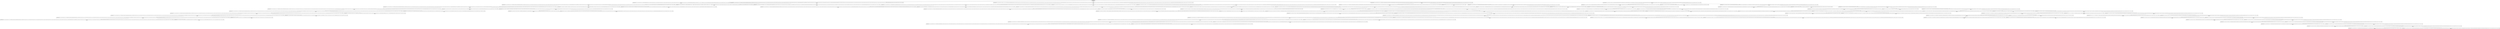 digraph G{
node [shape=box];
edge [fontname=helvetica];
0 [label=<represent=None<br/>type=None<br/>>];
5 [label=<represent=[157, ['11', '15', '19', '20', '3', '5', '17', '55', '43', '56', '53', '44', '41', '12', '16', '9', '10', '13', '14', '11', '12', '15', '16', '9', '10', '13', '14', '11', '15', '12', '16', '9', '10', '13', '14', '11', '15', '12', '16', '9', '10', '13', '14', '11', '12', '15', '16', '9', '10', '13', '14', '11', '15', '54', '55', '56', '53', '49', '50', '51', '42', '43', '47', '4', '1', '6', '7', '44', '48', '2', '8', '3', '5', '52', '49', '50', '54', '51', '55', '52', '49', '56', '18', '50', '19', '4', '6', '12', '16', '20', '9', '13', '17', '10', '14', '18']]<br/>type=4<br/>>];
4 [label=<represent=[99, ['11', '15', '19', '20', '3', '5', '17', '49', '50', '51', '55', '31', '35', '56', '53', '32', '36', '12', '16', '29', '9', '13', '10', '14', '11', '12', '15', '16', '9', '10', '13', '14', '11', '12', '15', '16', '9', '13', '10', '14', '11', '15', '12', '16', '9', '13', '10', '14', '11', '15', '12', '16', '9', '10', '13', '14', '11', '15', '12', '16', '9', '13', '10', '14', '11', '15', '52', '49', '30', '23', '27', '31', '39', '50', '12', '16', '51', '9', '13', '10', '14', '11', '12', '15', '16', '9', '10', '13', '14', '11', '12', '15', '16', '9', '10', '13', '14', '11', '15', '40', '24', '28', '32', '52', '49', '50', '51', '12', '16', '9', '10', '13', '14', '11', '15', '12', '16', '9', '10', '13', '14', '11', '12', '15', '16', '9', '10', '13', '14', '11', '15', '12', '16', '9', '13', '10', '14', '11', '15', '12', '16', '9', '13', '10', '14', '11', '15', '12', '16', '9', '13', '10', '14', '11', '15', '54', '55', '52', '56', '18', '19', '4', '6', '12', '16', '20', '9', '13', '17', '10', '14', '18']]<br/>type=3<br/>>];
8 [label=<represent=[26, ['11', '15', '19', '20', '3', '5', '17', '49', '50', '51', '55', '31', '35', '56', '53', '32', '36', '12', '16', '29', '9', '13', '10', '14', '11', '12', '15', '16', '9', '10', '13', '14', '11', '12', '15', '16', '9', '13', '10', '14', '11', '15', '12', '16', '9', '13', '10', '14', '11', '15', '12', '16', '9', '10', '13', '14', '11', '15', '12', '16', '9', '13', '10', '14', '11', '15', '52', '49', '30', '23', '27', '31', '39', '50', '12', '16', '51', '9', '13', '10', '14', '11', '12', '15', '16', '9', '10', '13', '14', '11', '12', '15', '16', '9', '10', '13', '14', '11', '15', '40', '24', '28', '32', '52', '49', '50', '51', '12', '16', '9', '10', '13', '14', '11', '15', '12', '16', '9', '10', '13', '14', '11', '12', '15', '16', '9', '10', '13', '14', '11', '15', '12', '16', '9', '13', '10', '14', '11', '15', '12', '16', '9', '13', '10', '14', '11', '15', '12', '16', '9', '13', '10', '14', '11', '15', '54', '55', '52', '56', '18', '19', '4', '6', '12', '16', '20', '9', '13', '17', '10', '14', '18']]<br/>type=3<br/>>];
11 [label=<represent=[22, ['11', '15', '19', '20', '3', '5', '17', '49', '50', '51', '55', '31', '35', '56', '53', '32', '36', '12', '16', '29', '9', '13', '10', '14', '11', '12', '15', '16', '9', '10', '13', '14', '11', '12', '15', '16', '9', '13', '10', '14', '11', '15', '12', '16', '9', '13', '10', '14', '11', '15', '12', '16', '9', '10', '13', '14', '11', '15', '12', '16', '9', '13', '10', '14', '11', '15', '52', '49', '30', '23', '27', '31', '39', '50', '12', '16', '51', '9', '13', '10', '14', '11', '12', '15', '16', '9', '10', '13', '14', '11', '12', '15', '16', '9', '10', '13', '14', '11', '15', '40', '24', '28', '32', '52', '49', '50', '51', '12', '16', '9', '10', '13', '14', '11', '15', '12', '16', '9', '10', '13', '14', '11', '12', '15', '16', '9', '10', '13', '14', '11', '15', '12', '16', '9', '13', '10', '14', '11', '15', '12', '16', '9', '13', '10', '14', '11', '15', '12', '16', '9', '13', '10', '14', '11', '15', '54', '55', '52', '56', '18', '19', '4', '6', '12', '16', '20', '9', '13', '17', '10', '14', '18']]<br/>type=3<br/>>];
14 [label=<represent=[20, ['11', '15', '19', '20', '3', '5', '17', '49', '50', '51', '55', '31', '35', '56', '53', '32', '36', '12', '16', '29', '9', '13', '10', '14', '11', '12', '15', '16', '9', '10', '13', '14', '11', '12', '15', '16', '9', '13', '10', '14', '11', '15', '12', '16', '9', '13', '10', '14', '11', '15', '12', '16', '9', '10', '13', '14', '11', '15', '12', '16', '9', '13', '10', '14', '11', '15', '52', '49', '30', '23', '27', '31', '39', '50', '12', '16', '51', '9', '13', '10', '14', '11', '12', '15', '16', '9', '10', '13', '14', '11', '12', '15', '16', '9', '10', '13', '14', '11', '15', '40', '24', '28', '32', '52', '49', '50', '51', '12', '16', '9', '10', '13', '14', '11', '15', '12', '16', '9', '10', '13', '14', '11', '12', '15', '16', '9', '10', '13', '14', '11', '15', '12', '16', '9', '13', '10', '14', '11', '15', '12', '16', '9', '13', '10', '14', '11', '15', '12', '16', '9', '13', '10', '14', '11', '15', '54', '55', '52', '56', '18', '19', '4', '6', '12', '16', '20', '9', '13', '17', '10', '14', '18']]<br/>type=3<br/>>];
16 [label=<represent=[19, ['11', '15', '19', '20', '3', '5', '17', '49', '50', '51', '55', '31', '35', '56', '53', '32', '36', '12', '16', '29', '9', '13', '10', '14', '11', '12', '15', '16', '9', '10', '13', '14', '11', '12', '15', '16', '9', '13', '10', '14', '11', '15', '12', '16', '9', '13', '10', '14', '11', '15', '12', '16', '9', '10', '13', '14', '11', '15', '12', '16', '9', '13', '10', '14', '11', '15', '52', '49', '30', '23', '27', '31', '39', '50', '12', '16', '51', '9', '13', '10', '14', '11', '12', '15', '16', '9', '10', '13', '14', '11', '12', '15', '16', '9', '10', '13', '14', '11', '15', '40', '24', '28', '32', '52', '49', '50', '51', '12', '16', '9', '10', '13', '14', '11', '15', '12', '16', '9', '10', '13', '14', '11', '12', '15', '16', '9', '10', '13', '14', '11', '15', '12', '16', '9', '13', '10', '14', '11', '15', '12', '16', '9', '13', '10', '14', '11', '15', '12', '16', '9', '13', '10', '14', '11', '15', '54', '55', '52', '56', '18', '19', '4', '6', '12', '16', '20', '9', '13', '17', '10', '14', '18']]<br/>type=3<br/>>];
18 [label=<represent=[18, ['11', '15', '19', '20', '3', '5', '17', '49', '50', '51', '55', '31', '35', '56', '53', '32', '36', '12', '16', '29', '9', '13', '10', '14', '11', '12', '15', '16', '9', '10', '13', '14', '11', '12', '15', '16', '9', '13', '10', '14', '11', '15', '12', '16', '9', '13', '10', '14', '11', '15', '12', '16', '9', '10', '13', '14', '11', '15', '12', '16', '9', '13', '10', '14', '11', '15', '52', '49', '30', '23', '27', '31', '39', '50', '12', '16', '51', '9', '13', '10', '14', '11', '12', '15', '16', '9', '10', '13', '14', '11', '12', '15', '16', '9', '10', '13', '14', '11', '15', '40', '24', '28', '32', '52', '49', '50', '51', '12', '16', '9', '10', '13', '14', '11', '15', '12', '16', '9', '10', '13', '14', '11', '12', '15', '16', '9', '10', '13', '14', '11', '15', '12', '16', '9', '13', '10', '14', '11', '15', '12', '16', '9', '13', '10', '14', '11', '15', '12', '16', '9', '13', '10', '14', '11', '15', '54', '55', '52', '56', '18', '19', '4', '6', '12', '16', '20', '9', '13', '17', '10', '14', '18']]<br/>type=3<br/>>];
20 [label=<represent=[17, ['11', '15', '19', '20', '3', '5', '17', '49', '50', '51', '55', '31', '35', '56', '53', '32', '36', '12', '16', '29', '9', '13', '10', '14', '11', '12', '15', '16', '9', '10', '13', '14', '11', '12', '15', '16', '9', '13', '10', '14', '11', '15', '12', '16', '9', '13', '10', '14', '11', '15', '12', '16', '9', '10', '13', '14', '11', '15', '12', '16', '9', '13', '10', '14', '11', '15', '52', '49', '30', '23', '27', '31', '39', '50', '12', '16', '51', '9', '13', '10', '14', '11', '12', '15', '16', '9', '10', '13', '14', '11', '12', '15', '16', '9', '10', '13', '14', '11', '15', '40', '24', '28', '32', '52', '49', '50', '51', '12', '16', '9', '10', '13', '14', '11', '15', '12', '16', '9', '10', '13', '14', '11', '12', '15', '16', '9', '10', '13', '14', '11', '15', '12', '16', '9', '13', '10', '14', '11', '15', '12', '16', '9', '13', '10', '14', '11', '15', '12', '16', '9', '13', '10', '14', '11', '15', '54', '55', '52', '56', '18', '19', '4', '6', '12', '16', '20', '9', '13', '17', '10', '14', '18']]<br/>type=3<br/>>];
22 [label=<represent=[16, ['11', '15', '19', '20', '3', '5', '17', '49', '50', '51', '55', '31', '35', '56', '53', '32', '36', '12', '16', '29', '9', '13', '10', '14', '11', '12', '15', '16', '9', '10', '13', '14', '11', '12', '15', '16', '9', '13', '10', '14', '11', '15', '12', '16', '9', '13', '10', '14', '11', '15', '12', '16', '9', '10', '13', '14', '11', '15', '12', '16', '9', '13', '10', '14', '11', '15', '52', '49', '30', '23', '27', '31', '39', '50', '12', '16', '51', '9', '13', '10', '14', '11', '12', '15', '16', '9', '10', '13', '14', '11', '12', '15', '16', '9', '10', '13', '14', '11', '15', '40', '24', '28', '32', '52', '49', '50', '51', '12', '16', '9', '10', '13', '14', '11', '15', '12', '16', '9', '10', '13', '14', '11', '12', '15', '16', '9', '10', '13', '14', '11', '15', '12', '16', '9', '13', '10', '14', '11', '15', '12', '16', '9', '13', '10', '14', '11', '15', '12', '16', '9', '13', '10', '14', '11', '15', '54', '55', '52', '56', '18', '19', '4', '6', '12', '16', '20', '9', '13', '17', '10', '14', '18']]<br/>type=3<br/>>];
24 [label=<represent=[15, ['11', '15', '19', '20', '3', '5', '17', '49', '50', '51', '55', '31', '35', '56', '53', '32', '36', '12', '16', '29', '9', '13', '10', '14', '11', '12', '15', '16', '9', '10', '13', '14', '11', '12', '15', '16', '9', '13', '10', '14', '11', '15', '12', '16', '9', '13', '10', '14', '11', '15', '12', '16', '9', '10', '13', '14', '11', '15', '12', '16', '9', '13', '10', '14', '11', '15', '52', '49', '30', '23', '27', '31', '39', '50', '12', '16', '51', '9', '13', '10', '14', '11', '12', '15', '16', '9', '10', '13', '14', '11', '12', '15', '16', '9', '10', '13', '14', '11', '15', '40', '24', '28', '32', '52', '49', '50', '51', '12', '16', '9', '10', '13', '14', '11', '15', '12', '16', '9', '10', '13', '14', '11', '12', '15', '16', '9', '10', '13', '14', '11', '15', '12', '16', '9', '13', '10', '14', '11', '15', '12', '16', '9', '13', '10', '14', '11', '15', '12', '16', '9', '13', '10', '14', '11', '15', '54', '55', '52', '56', '18', '19', '4', '6', '12', '16', '20', '9', '13', '17', '10', '14', '18']]<br/>type=3<br/>>];
23 [label=<represent=[14, ['11', '15', '19', '3', '75', '76', '5', '20', '17', '51', '55', '56', '43', '52', '49', '47', '44', '48', '50', '12', '16', '51', '9', '13', '10', '14', '11', '15', '52', '49', '50', '18', '19', '4', '6', '1', '2', '3', '4', '12', '16', '20', '9', '13', '17', '10', '14', '18']]<br/>type=4<br/>>];
21 [label=<represent=[10, ['19', '3', '5', '20', '17', '9', '10', '13', '14', '11', '15', '49', '50', '51', '52', '49', '50', '55', '56', '18', '19', '4', '6', '20', '12', '16', '17', '9', '10', '13', '14', '11', '12', '15', '16', '9', '13', '10', '14', '18']]<br/>type=4<br/>>];
19 [label=<represent=[9, ['11', '15', '19', '3', '20', '5', '17', '43', '47', '12', '16', '9', '13', '10', '14', '11', '12', '15', '16', '9', '13', '10', '14', '11', '12', '15', '16', '9', '10', '13', '14', '44', '48', '11', '15', '49', '50', '4', '12', '16', '1', '9', '10', '13', '14', '11', '15', '2', '3', '55', '56', '18', '19', '4', '6', '12', '16', '20', '9', '13', '10', '14']]<br/>type=4<br/>>];
17 [label=<represent=[1, ['11', '15', '19', '3', '4', '5', '6', '1', '2', '7', '8', '20', '3', '5', '17', '49', '50', '51', '12', '16', '9', '13', '43', '47', '10', '14', '11', '15', '12', '16', '9', '10', '13', '14', '11', '15', '52', '49', '44', '48', '50', '4', '51', '1', '2', '3', '52', '49', '50', '18', '19', '4', '6', '20', '12', '16', '17', '9', '13', '10', '14', '18']]<br/>type=4<br/>>];
15 [label=<represent=[2, ['11', '15', '19', '20', '3', '5', '17', '12', '16', '9', '10', '13', '14', '11', '15', '12', '16', '9', '13', '10', '14', '11', '15', '12', '16', '9', '13', '10', '14', '11', '15', '49', '31', '32', '4', '6', '12', '16', '1', '7', '9', '10', '13', '14', '11', '12', '15', '16', '50', '9', '13', '51', '10', '14', '11', '15', '8', '2', '5', '3', '52', '49', '50', '51', '55', '52', '56', '49', '18', '19', '4', '6', '12', '16', '20', '9', '13', '17', '50', '10', '14', '18']]<br/>type=4<br/>>];
13 [label=<represent=[32, ['11', '15', '19', '3', '5', '20', '17', '12', '16', '9', '10', '13', '14', '11', '15', '12', '16', '9', '13', '10', '14', '11', '15', '43', '49', '44', '50', '51', '12', '16', '9', '10', '13', '14', '11', '15', '52', '49', '50', '55', '56', '18', '19', '4', '6', '12', '16', '20', '9', '13', '17', '10', '14', '18']]<br/>type=4<br/>>];
12 [label=<represent=[28, ['19', '3', '5', '20', '17', '49', '50', '51', '55', '56', '53', '31', '35', '32', '36', '9', '13', '10', '14', '11', '15', '12', '16', '9', '10', '13', '14', '11', '12', '15', '16', '9', '10', '13', '14', '11', '15', '12', '16', '9', '10', '13', '14', '11', '12', '15', '16', '9', '13', '10', '14', '11', '15', '54', '55', '52', '49', '56', '53', '50', '51', '12', '16', '9', '13', '10', '14', '11', '15', '12', '16', '9', '10', '13', '14', '11', '15', '12', '16', '9', '13', '10', '14', '11', '15', '12', '16', '9', '13', '10', '14', '11', '15', '54', '55', '52', '56', '49', '50', '18', '19', '4', '6', '12', '16', '20', '9', '13', '17', '10', '14', '18']]<br/>type=5<br/>>];
26 [label=<represent=[0, ['11', '15', '19', '3', '75', '76', '5', '20', '17', '49', '50', '51', '55', '56', '43', '47', '31', '35', '32', '36', '12', '16', '9', '10', '13', '14', '11', '15', '52', '49', '44', '48', '50', '51', '52', '49', '50', '18', '19', '4', '6', '20', '12', '16', '9', '13', '10', '14']]<br/>type=4<br/>>];
25 [label=<represent=[1, ['19', '3', '5', '20', '17', '49', '50', '51', '55', '56', '53', '31', '35', '32', '36', '9', '13', '10', '14', '11', '15', '12', '16', '9', '10', '13', '14', '11', '12', '15', '16', '9', '10', '13', '14', '11', '15', '12', '16', '9', '10', '13', '14', '11', '12', '15', '16', '9', '13', '10', '14', '11', '15', '54', '55', '52', '49', '56', '53', '50', '51', '12', '16', '9', '13', '10', '14', '11', '15', '12', '16', '9', '10', '13', '14', '11', '15', '12', '16', '9', '13', '10', '14', '11', '15', '12', '16', '9', '13', '10', '14', '11', '15', '54', '55', '52', '56', '49', '50', '18', '19', '4', '6', '12', '16', '20', '9', '13', '17', '10', '14', '18']]<br/>type=5<br/>>];
10 [label=<represent=[30, ['11', '15', '19', '3', '5', '49', '20', '17', '50', '51', '12', '16', '9', '13', '10', '14', '11', '15', '12', '16', '9', '13', '31', '35', '10', '14', '11', '15', '32', '36', '52', '49', '50', '12', '16', '51', '9', '13', '10', '14', '11', '15', '52', '49', '50', '55', '56', '18', '19', '4', '6', '12', '16', '20', '9', '13', '17', '10', '14', '18']]<br/>type=4<br/>>];
9 [label=<represent=[13, ['9', '13', '10', '14', '11', '15', '19', '3', '5', '20', '17', '49', '50', '51', '12', '16', '9', '10', '13', '14', '11', '15', '12', '16', '9', '10', '13', '14', '11', '15', '31', '35', '12', '16', '9', '10', '13', '14', '11', '15', '32', '36', '12', '16', '9', '10', '13', '14', '11', '15', '12', '16', '9', '13', '10', '14', '11', '15', '52', '49', '50', '51', '12', '16', '9', '10', '13', '14', '11', '15', '12', '16', '9', '13', '10', '14', '11', '15', '52', '49', '50', '51', '55', '52', '49', '56', '50', '18', '19', '4', '6', '12', '16', '20']]<br/>type=5<br/>>];
7 [label=<represent=[17, ['11', '15', '19', '20', '3', '5', '17', '55', '31', '56', '53', '4', '6', '1', '7', '89', '12', '16', '9', '13', '10', '14', '11', '15', '90', '2', '8', '32', '3', '5', '49', '4', '6', '1', '7', '50', '51', '12', '16', '9', '10', '13', '14', '11', '15', '12', '16', '9', '10', '13', '14', '11', '15', '2', '8', '52', '3', '5', '49', '54', '50', '55', '51', '52', '56', '18', '19', '4', '6', '12', '16', '20', '9', '13', '17', '10', '14', '18']]<br/>type=4<br/>>];
6 [label=<represent=[33, ['11', '15', '19', '3', '5', '6', '20', '49', '7', '8', '17', '5', '50', '51', '55', '31', '35', '56', '53', '12', '16', '9', '10', '13', '14', '11', '12', '15', '16', '9', '10', '13', '14', '32', '36', '11', '15', '29', '33', '12', '16', '9', '13', '10', '14', '11', '15', '30', '34', '31', '35', '32', '36', '54', '55', '56', '53', '12', '16', '9', '13', '10', '14', '11', '15', '12', '16', '9', '10', '13', '14', '11', '12', '15', '16', '9', '10', '13', '14', '11', '15', '43', '47', '12', '16', '9', '13', '10', '14', '11', '15', '12', '16', '48', '9', '13', '10', '14', '11', '15', '12', '16', '9', '13', '10', '14', '11', '15', '44', '54', '55', '52', '56', '18', '19', '4', '6', '12', '16', '20', '9', '13', '17', '10', '14', '18']]<br/>type=5<br/>>];
3 [label=<represent=[90, ['11', '15', '19', '3', '5', '4', '20', '1', '2', '17', '3', '51', '55', '31', '35', '56', '53', '43', '44', '12', '16', '9', '10', '13', '14', '11', '15', '12', '16', '9', '10', '13', '14', '11', '12', '15', '16', '9', '13', '10', '14', '11', '15', '12', '16', '9', '13', '10', '14', '11', '15', '12', '16', '9', '10', '13', '14', '11', '12', '15', '16', '9', '13', '10', '14', '11', '15', '32', '36', '29', '33', '12', '16', '9', '13', '10', '14', '11', '15', '12', '16', '9', '13', '10', '14', '11', '15', '12', '16', '9', '13', '10', '14', '11', '15', '12', '16', '9', '13', '10', '14', '11', '12', '15', '16', '9', '10', '13', '14', '11', '15', '12', '16', '9', '10', '13', '14', '11', '15', '12', '16', '9', '13', '10', '14', '11', '15', '30', '34', '31', '35', '36', '33', '54', '32', '55', '29', '30', '56', '31', '53', '52', '49', '50', '32', '29', '12', '16', '9', '13', '10', '14', '11', '15', '12', '16', '9', '13', '10', '14', '11', '15', '12', '16', '9', '10', '13', '14', '11', '15', '12', '16', '9', '13', '10', '14', '11', '15', '30', '34', '31', '35', '32', '36', '54', '55', '56', '18', '19', '6', '4', '20', '12', '16', '17', '9', '13', '10', '14', '18']]<br/>type=5<br/>>];
29 [label=<represent=[42, ['11', '15', '19', '20', '3', '5', '17', '55', '56', '53', '31', '35', '36', '33', '32', '29', '12', '16', '9', '10', '13', '14', '11', '12', '15', '16', '9', '10', '13', '14', '11', '12', '15', '16', '9', '10', '13', '14', '11', '12', '15', '16', '9', '10', '13', '14', '11', '15', '12', '16', '9', '13', '10', '14', '11', '15', '12', '16', '9', '13', '10', '14', '11', '15', '12', '16', '9', '13', '10', '14', '11', '12', '15', '16', '9', '10', '13', '14', '11', '15', '12', '16', '9', '13', '10', '14', '11', '15', '12', '16', '9', '13', '10', '14', '11', '15', '12', '16', '9', '13', '10', '14', '11', '15', '30', '23', '27', '31', '39', '12', '16', '9', '10', '13', '14', '11', '15', '24', '28', '32', '40', '29', '49', '50', '51', '12', '16', '9', '10', '13', '14', '11', '15', '12', '16', '9', '10', '13', '14', '11', '15', '12', '16', '9', '10', '13', '14', '11', '15', '30', '34', '31', '35', '54', '32', '36', '55', '52', '56', '49', '18', '19', '4', '6', '12', '16', '20', '50']]<br/>type=3<br/>>];
31 [label=<represent=[1, ['11', '15', '19', '20', '3', '5', '17', '55', '31', '35', '56', '53', '49', '36', '33', '32', '29', '50', '12', '16', '9', '10', '13', '14', '11', '15', '12', '16', '9', '10', '13', '14', '11', '15', '12', '16', '9', '10', '13', '14', '11', '15', '12', '16', '9', '13', '10', '14', '11', '12', '15', '16', '9', '13', '10', '14', '11', '15', '12', '16', '9', '13', '10', '14', '11', '15', '12', '16', '9', '13', '10', '14', '11', '15', '12', '16', '9', '13', '10', '14', '11', '15', '12', '16', '9', '10', '13', '14', '11', '15', '54', '55', '56', '23', '39', '43', '47', '53', '12', '16', '9', '10', '13', '14', '11', '12', '15', '16', '9', '13', '10', '14', '11', '15', '24', '40', '44', '48', '54', '55', '56', '53', '12', '16', '9', '10', '13', '14', '11', '15', '12', '16', '9', '13', '10', '14', '11', '15', '30', '34', '31', '35', '54', '32', '36', '55', '56', '18', '19', '4', '6', '12', '16', '20']]<br/>type=3<br/>>];
30 [label=<represent=[0, ['11', '15', '19', '3', '20', '85', '86', '5', '17', '55', '56', '53', '31', '35', '12', '16', '9', '10', '13', '14', '11', '15', '12', '16', '9', '10', '13', '14', '11', '15', '32', '36', '29', '33', '12', '16', '9', '13', '10', '14', '11', '15', '12', '16', '9', '10', '13', '14', '11', '15', '49', '30', '31', '32', '29', '50', '51', '12', '16', '9', '10', '13', '14', '11', '15', '12', '16', '9', '13', '10', '14', '11', '15', '30', '34', '31', '35', '32', '36', '54', '55', '56', '53', '52', '49', '54', '50', '55', '56', '18', '19', '4', '6', '12', '16', '20']]<br/>type=5<br/>>];
28 [label=<represent=[6, ['11', '15', '19', '3', '75', '76', '4', '5', '6', '20', '1', '2', '7', '8', '17', '3', '5', '55', '56', '53', '12', '16', '9', '10', '13', '14', '11', '15', '43', '12', '16', '9', '10', '13', '14', '11', '12', '15', '16', '44', '9', '10', '13', '14', '11', '15', '12', '16', '9', '13', '10', '14', '11', '15', '49', '12', '16', '50', '9', '13', '51', '10', '14', '11', '15', '52', '49', '50', '54', '55', '56', '18', '19', '4', '6', '12', '16', '20', '9', '13', '17', '10', '14', '18']]<br/>type=4<br/>>];
27 [label=<represent=[26, ['11', '15', '19', '3', '5', '4', '20', '1', '2', '17', '3', '51', '55', '31', '35', '56', '53', '43', '44', '12', '16', '9', '10', '13', '14', '11', '15', '12', '16', '9', '10', '13', '14', '11', '12', '15', '16', '9', '13', '10', '14', '11', '15', '12', '16', '9', '13', '10', '14', '11', '15', '12', '16', '9', '10', '13', '14', '11', '12', '15', '16', '9', '13', '10', '14', '11', '15', '32', '36', '29', '33', '12', '16', '9', '13', '10', '14', '11', '15', '12', '16', '9', '13', '10', '14', '11', '15', '12', '16', '9', '13', '10', '14', '11', '15', '12', '16', '9', '13', '10', '14', '11', '12', '15', '16', '9', '10', '13', '14', '11', '15', '12', '16', '9', '10', '13', '14', '11', '15', '12', '16', '9', '13', '10', '14', '11', '15', '30', '34', '31', '35', '36', '33', '54', '32', '55', '29', '30', '56', '31', '53', '52', '49', '50', '32', '29', '12', '16', '9', '13', '10', '14', '11', '15', '12', '16', '9', '13', '10', '14', '11', '15', '12', '16', '9', '10', '13', '14', '11', '15', '12', '16', '9', '13', '10', '14', '11', '15', '30', '34', '31', '35', '32', '36', '54', '55', '56', '18', '19', '6', '4', '20', '12', '16', '17', '9', '13', '10', '14', '18']]<br/>type=5<br/>>];
34 [label=<represent=[9, ['11', '15', '19', '20', '3', '5', '17', '55', '31', '35', '56', '53', '32', '36', '29', '12', '16', '9', '10', '13', '14', '11', '15', '12', '16', '9', '13', '10', '14', '11', '12', '15', '16', '9', '13', '10', '14', '11', '15', '12', '16', '9', '10', '13', '14', '11', '15', '12', '16', '9', '13', '10', '14', '11', '15', '12', '16', '9', '13', '10', '14', '11', '15', '43', '12', '16', '9', '13', '44', '41', '10', '14', '11', '15', '12', '16', '9', '13', '10', '14', '11', '15', '12', '16', '9', '10', '13', '14', '11', '15', '12', '16', '9', '10', '13', '14', '11', '15', '30', '42', '23', '27', '31', '39', '43', '47', '44', '48', '40', '24', '28', '32', '54', '55', '56', '53', '12', '16', '9', '10', '13', '14', '11', '15', '12', '16', '9', '13', '10', '14', '11', '15', '12', '16', '9', '10', '13', '14', '11', '15', '12', '16', '9', '10', '13', '14', '11', '15', '12', '16', '9', '13', '10', '14', '11', '15', '54', '55', '56', '18', '19', '4', '6', '20', '17', '12', '16', '9', '13', '10', '14', '18']]<br/>type=3<br/>>];
36 [label=<represent=[0, ['11', '15', '19', '20', '3', '5', '17', '55', '31', '35', '56', '53', '32', '36', '29', '12', '16', '9', '10', '13', '14', '11', '15', '12', '16', '9', '13', '10', '14', '11', '12', '15', '16', '9', '13', '10', '14', '11', '15', '12', '16', '9', '10', '13', '14', '11', '15', '12', '16', '9', '13', '10', '14', '11', '15', '12', '16', '9', '13', '10', '14', '11', '15', '43', '12', '16', '9', '13', '44', '41', '10', '14', '11', '15', '12', '16', '9', '13', '10', '14', '11', '15', '12', '16', '9', '10', '13', '14', '11', '15', '12', '16', '9', '10', '13', '14', '11', '15', '30', '42', '23', '27', '31', '39', '43', '47', '44', '48', '40', '24', '28', '32', '54', '55', '56', '53', '12', '16', '9', '10', '13', '14', '11', '15', '12', '16', '9', '13', '10', '14', '11', '15', '12', '16', '9', '10', '13', '14', '11', '15', '12', '16', '9', '10', '13', '14', '11', '15', '12', '16', '9', '13', '10', '14', '11', '15', '54', '55', '56', '18', '19', '4', '6', '20', '17', '12', '16', '9', '13', '10', '14', '18']]<br/>type=3<br/>>];
35 [label=<represent=[1, ['11', '15', '19', '3', '5', '20', '49', '17', '50', '55', '56', '53', '12', '16', '9', '10', '13', '14', '11', '15', '12', '16', '9', '13', '10', '14', '11', '15', '54', '55', '56', '53', '12', '16', '9', '10', '13', '14', '11', '12', '15', '16', '9', '13', '10', '14', '11', '15', '12', '16', '9', '13', '10', '14', '11', '15', '54', '55', '56', '18', '19', '4', '6', '20', '12', '16']]<br/>type=5<br/>>];
33 [label=<represent=[41, ['11', '15', '19', '3', '5', '20', '17', '43', '47', '12', '16', '9', '10', '13', '14', '31', '35', '11', '12', '15', '16', '9', '13', '10', '14', '11', '12', '15', '16', '9', '10', '13', '14', '11', '15', '32', '36', '44', '48', '41', '45', '49', '42', '46', '43', '47', '44', '48', '50', '12', '16', '9', '10', '13', '14', '11', '12', '15', '16', '9', '13', '10', '14', '11', '15', '55', '56', '18', '19', '4', '6', '12', '16', '20', '9', '13', '10', '14', '11', '12', '15', '16']]<br/>type=4<br/>>];
32 [label=<represent=[24, ['11', '15', '19', '3', '5', '4', '20', '1', '2', '17', '3', '51', '55', '31', '35', '56', '53', '43', '44', '12', '16', '9', '10', '13', '14', '11', '15', '12', '16', '9', '10', '13', '14', '11', '12', '15', '16', '9', '13', '10', '14', '11', '15', '12', '16', '9', '13', '10', '14', '11', '15', '12', '16', '9', '10', '13', '14', '11', '12', '15', '16', '9', '13', '10', '14', '11', '15', '32', '36', '29', '33', '12', '16', '9', '13', '10', '14', '11', '15', '12', '16', '9', '13', '10', '14', '11', '15', '12', '16', '9', '13', '10', '14', '11', '15', '12', '16', '9', '13', '10', '14', '11', '12', '15', '16', '9', '10', '13', '14', '11', '15', '12', '16', '9', '10', '13', '14', '11', '15', '12', '16', '9', '13', '10', '14', '11', '15', '30', '34', '31', '35', '36', '33', '54', '32', '55', '29', '30', '56', '31', '53', '52', '49', '50', '32', '29', '12', '16', '9', '13', '10', '14', '11', '15', '12', '16', '9', '13', '10', '14', '11', '15', '12', '16', '9', '10', '13', '14', '11', '15', '12', '16', '9', '13', '10', '14', '11', '15', '30', '34', '31', '35', '32', '36', '54', '55', '56', '18', '19', '6', '4', '20', '12', '16', '17', '9', '13', '10', '14', '18']]<br/>type=5<br/>>];
39 [label=<represent=[10, ['11', '15', '19', '3', '5', '49', '20', '17', '50', '51', '55', '56', '31', '35', '52', '49', '50', '32', '36', '51', '29', '33', '12', '16', '9', '13', '10', '14', '11', '15', '12', '16', '9', '10', '13', '14', '11', '15', '12', '16', '9', '13', '10', '14', '11', '15', '12', '16', '9', '10', '13', '14', '11', '15', '52', '49', '23', '30', '39', '43', '27', '31', '47', '50', '40', '51', '28', '32', '29', '24', '44', '48', '52', '49', '50', '51', '12', '16', '9', '13', '10', '14', '11', '15', '12', '16', '9', '13', '10', '14', '11', '15', '12', '16', '9', '13', '10', '14', '11', '15', '30', '34', '31', '35', '32', '36', '52', '49', '18', '50', '19', '4', '6', '20', '12', '16', '9', '13', '10', '14']]<br/>type=3<br/>>];
41 [label=<represent=[0, ['11', '15', '19', '3', '5', '49', '20', '17', '50', '51', '55', '56', '31', '35', '52', '49', '50', '32', '36', '51', '29', '33', '12', '16', '9', '13', '10', '14', '11', '15', '12', '16', '9', '10', '13', '14', '11', '15', '12', '16', '9', '13', '10', '14', '11', '15', '12', '16', '9', '10', '13', '14', '11', '15', '52', '49', '23', '30', '39', '43', '27', '31', '47', '50', '40', '51', '28', '32', '29', '24', '44', '48', '52', '49', '50', '51', '12', '16', '9', '13', '10', '14', '11', '15', '12', '16', '9', '13', '10', '14', '11', '15', '12', '16', '9', '13', '10', '14', '11', '15', '30', '34', '31', '35', '32', '36', '52', '49', '18', '50', '19', '4', '6', '20', '12', '16', '9', '13', '10', '14']]<br/>type=3<br/>>];
40 [label=<represent=[1, ['19', '3', '5', '20', '17', '55', '56', '49', '50', '9', '13', '51', '10', '14', '11', '15', '4', '12', '16', '1', '9', '10', '13', '14', '11', '15', '2', '3', '52', '49', '18', '50', '19', '4', '6', '20', '12', '16', '17', '9', '13', '10', '14', '18']]<br/>type=4<br/>>];
38 [label=<represent=[16, ['11', '15', '19', '20', '3', '5', '17', '4', '1', '2', '3', '49', '43', '4', '6', '1', '7', '12', '16', '9', '10', '13', '14', '50', '11', '15', '2', '8', '44', '3', '5', '55', '56', '18', '19', '4', '6', '20', '12', '16', '17', '9', '13', '10', '14', '18']]<br/>type=4<br/>>];
37 [label=<represent=[23, ['11', '15', '19', '3', '5', '4', '20', '1', '2', '17', '3', '51', '55', '31', '35', '56', '53', '43', '44', '12', '16', '9', '10', '13', '14', '11', '15', '12', '16', '9', '10', '13', '14', '11', '12', '15', '16', '9', '13', '10', '14', '11', '15', '12', '16', '9', '13', '10', '14', '11', '15', '12', '16', '9', '10', '13', '14', '11', '12', '15', '16', '9', '13', '10', '14', '11', '15', '32', '36', '29', '33', '12', '16', '9', '13', '10', '14', '11', '15', '12', '16', '9', '13', '10', '14', '11', '15', '12', '16', '9', '13', '10', '14', '11', '15', '12', '16', '9', '13', '10', '14', '11', '12', '15', '16', '9', '10', '13', '14', '11', '15', '12', '16', '9', '10', '13', '14', '11', '15', '12', '16', '9', '13', '10', '14', '11', '15', '30', '34', '31', '35', '36', '33', '54', '32', '55', '29', '30', '56', '31', '53', '52', '49', '50', '32', '29', '12', '16', '9', '13', '10', '14', '11', '15', '12', '16', '9', '13', '10', '14', '11', '15', '12', '16', '9', '10', '13', '14', '11', '15', '12', '16', '9', '13', '10', '14', '11', '15', '30', '34', '31', '35', '32', '36', '54', '55', '56', '18', '19', '6', '4', '20', '12', '16', '17', '9', '13', '10', '14', '18']]<br/>type=5<br/>>];
43 [label=<represent=[15, ['9', '10', '13', '14', '11', '15', '19', '3', '75', '76', '20', '5', '17', '55', '56', '53', '54', '55', '31', '35', '56', '53', '32', '36', '29', '33', '12', '16', '9', '10', '13', '14', '11', '15', '12', '16', '9', '10', '13', '14', '11', '12', '15', '16', '9', '10', '13', '14', '11', '15', '12', '16', '9', '13', '10', '14', '11', '15', '49', '30', '27', '31', '50', '23', '51', '39', '24', '40', '28', '32', '29', '52', '49', '50', '12', '16', '9', '13', '10', '14', '11', '15', '12', '16', '9', '10', '13', '14', '11', '15', '30', '34', '31', '35', '36', '32', '54', '55', '56', '53', '54', '55', '56', '18', '19', '4', '6', '12', '16', '20', '9', '13', '17', '10', '14', '18']]<br/>type=3<br/>>];
42 [label=<represent=[21, ['11', '15', '19', '3', '5', '4', '20', '1', '2', '17', '3', '51', '55', '31', '35', '56', '53', '43', '44', '12', '16', '9', '10', '13', '14', '11', '15', '12', '16', '9', '10', '13', '14', '11', '12', '15', '16', '9', '13', '10', '14', '11', '15', '12', '16', '9', '13', '10', '14', '11', '15', '12', '16', '9', '10', '13', '14', '11', '12', '15', '16', '9', '13', '10', '14', '11', '15', '32', '36', '29', '33', '12', '16', '9', '13', '10', '14', '11', '15', '12', '16', '9', '13', '10', '14', '11', '15', '12', '16', '9', '13', '10', '14', '11', '15', '12', '16', '9', '13', '10', '14', '11', '12', '15', '16', '9', '10', '13', '14', '11', '15', '12', '16', '9', '10', '13', '14', '11', '15', '12', '16', '9', '13', '10', '14', '11', '15', '30', '34', '31', '35', '36', '33', '54', '32', '55', '29', '30', '56', '31', '53', '52', '49', '50', '32', '29', '12', '16', '9', '13', '10', '14', '11', '15', '12', '16', '9', '13', '10', '14', '11', '15', '12', '16', '9', '10', '13', '14', '11', '15', '12', '16', '9', '13', '10', '14', '11', '15', '30', '34', '31', '35', '32', '36', '54', '55', '56', '18', '19', '6', '4', '20', '12', '16', '17', '9', '13', '10', '14', '18']]<br/>type=5<br/>>];
45 [label=<represent=[10, ['11', '15', '19', '3', '5', '20', '17', '55', '31', '35', '56', '49', '53', '36', '33', '32', '29', '50', '51', '12', '16', '9', '10', '13', '14', '11', '15', '52', '49', '23', '30', '27', '31', '50', '39', '51', '12', '16', '9', '10', '13', '14', '11', '15', '12', '16', '9', '10', '13', '14', '11', '15', '12', '16', '9', '13', '10', '14', '11', '15', '24', '40', '28', '32', '29', '12', '16', '9', '10', '13', '14', '11', '15', '12', '16', '9', '10', '13', '14', '11', '15', '30', '34', '31', '35', '32', '36', '54', '55', '52', '56', '18', '19', '6', '20', '4', '12', '16', '17', '9', '13', '10', '14', '18']]<br/>type=3<br/>>];
44 [label=<represent=[20, ['11', '15', '19', '3', '5', '4', '20', '1', '2', '17', '3', '51', '55', '31', '35', '56', '53', '43', '44', '12', '16', '9', '10', '13', '14', '11', '15', '12', '16', '9', '10', '13', '14', '11', '12', '15', '16', '9', '13', '10', '14', '11', '15', '12', '16', '9', '13', '10', '14', '11', '15', '12', '16', '9', '10', '13', '14', '11', '12', '15', '16', '9', '13', '10', '14', '11', '15', '32', '36', '29', '33', '12', '16', '9', '13', '10', '14', '11', '15', '12', '16', '9', '13', '10', '14', '11', '15', '12', '16', '9', '13', '10', '14', '11', '15', '12', '16', '9', '13', '10', '14', '11', '12', '15', '16', '9', '10', '13', '14', '11', '15', '12', '16', '9', '10', '13', '14', '11', '15', '12', '16', '9', '13', '10', '14', '11', '15', '30', '34', '31', '35', '36', '33', '54', '32', '55', '29', '30', '56', '31', '53', '52', '49', '50', '32', '29', '12', '16', '9', '13', '10', '14', '11', '15', '12', '16', '9', '13', '10', '14', '11', '15', '12', '16', '9', '10', '13', '14', '11', '15', '12', '16', '9', '13', '10', '14', '11', '15', '30', '34', '31', '35', '32', '36', '54', '55', '56', '18', '19', '6', '4', '20', '12', '16', '17', '9', '13', '10', '14', '18']]<br/>type=5<br/>>];
47 [label=<represent=[6, ['11', '15', '19', '20', '3', '5', '17', '49', '50', '51', '55', '56', '53', '12', '16', '9', '13', '10', '14', '11', '15', '12', '16', '9', '10', '13', '14', '11', '15', '12', '16', '9', '13', '10', '14', '11', '12', '15', '16', '9', '10', '13', '14', '11', '15', '12', '16', '9', '13', '10', '14', '11', '12', '15', '16', '9', '13', '10', '14', '11', '12', '15', '16', '9', '13', '10', '14', '11', '15', '12', '16', '9', '10', '13', '14', '11', '15', '12', '16', '9', '10', '13', '14', '11', '12', '15', '16', '9', '13', '10', '14', '11', '12', '15', '16', '9', '13', '10', '14', '11', '12', '15', '16', '9', '10', '13', '14', '11', '12', '15', '16', '9', '13', '10', '14', '11', '15', '12', '16', '9', '13', '10', '14', '11', '12', '15', '16', '9', '13', '10', '14', '11', '15', '12', '16', '9', '13', '10', '14', '11', '15', '52', '49', '50', '51', '23', '27', '31', '39', '40', '24', '28', '32', '52', '49', '50', '12', '16', '9', '10', '13', '14', '11', '15', '12', '16', '9', '10', '13', '14', '11', '15', '12', '16', '9', '10', '13', '14', '11', '12', '15', '16', '9', '10', '13', '14', '11', '15', '54', '55', '56', '18', '19', '4', '6', '12', '16', '20', '9', '13', '17', '10', '14', '18']]<br/>type=3<br/>>];
49 [label=<represent=[0, ['11', '15', '19', '20', '3', '5', '17', '49', '50', '51', '55', '56', '53', '12', '16', '9', '13', '10', '14', '11', '15', '12', '16', '9', '10', '13', '14', '11', '15', '12', '16', '9', '13', '10', '14', '11', '12', '15', '16', '9', '10', '13', '14', '11', '15', '12', '16', '9', '13', '10', '14', '11', '12', '15', '16', '9', '13', '10', '14', '11', '12', '15', '16', '9', '13', '10', '14', '11', '15', '12', '16', '9', '10', '13', '14', '11', '15', '12', '16', '9', '10', '13', '14', '11', '12', '15', '16', '9', '13', '10', '14', '11', '12', '15', '16', '9', '13', '10', '14', '11', '12', '15', '16', '9', '10', '13', '14', '11', '12', '15', '16', '9', '13', '10', '14', '11', '15', '12', '16', '9', '13', '10', '14', '11', '12', '15', '16', '9', '13', '10', '14', '11', '15', '12', '16', '9', '13', '10', '14', '11', '15', '52', '49', '50', '51', '23', '27', '31', '39', '40', '24', '28', '32', '52', '49', '50', '12', '16', '9', '10', '13', '14', '11', '15', '12', '16', '9', '10', '13', '14', '11', '15', '12', '16', '9', '10', '13', '14', '11', '12', '15', '16', '9', '10', '13', '14', '11', '15', '54', '55', '56', '18', '19', '4', '6', '12', '16', '20', '9', '13', '17', '10', '14', '18']]<br/>type=3<br/>>];
51 [label=<represent=[0, ['11', '15', '19', '20', '3', '5', '17', '49', '50', '51', '55', '56', '53', '12', '16', '9', '13', '10', '14', '11', '15', '12', '16', '9', '10', '13', '14', '11', '15', '12', '16', '9', '13', '10', '14', '11', '12', '15', '16', '9', '10', '13', '14', '11', '15', '12', '16', '9', '13', '10', '14', '11', '12', '15', '16', '9', '13', '10', '14', '11', '12', '15', '16', '9', '13', '10', '14', '11', '15', '12', '16', '9', '10', '13', '14', '11', '15', '12', '16', '9', '10', '13', '14', '11', '12', '15', '16', '9', '13', '10', '14', '11', '12', '15', '16', '9', '13', '10', '14', '11', '12', '15', '16', '9', '10', '13', '14', '11', '12', '15', '16', '9', '13', '10', '14', '11', '15', '12', '16', '9', '13', '10', '14', '11', '12', '15', '16', '9', '13', '10', '14', '11', '15', '12', '16', '9', '13', '10', '14', '11', '15', '52', '49', '50', '51', '23', '27', '31', '39', '40', '24', '28', '32', '52', '49', '50', '12', '16', '9', '10', '13', '14', '11', '15', '12', '16', '9', '10', '13', '14', '11', '15', '12', '16', '9', '10', '13', '14', '11', '12', '15', '16', '9', '10', '13', '14', '11', '15', '54', '55', '56', '18', '19', '4', '6', '12', '16', '20', '9', '13', '17', '10', '14', '18']]<br/>type=3<br/>>];
53 [label=<represent=[0, ['11', '15', '19', '20', '3', '5', '17', '49', '50', '51', '55', '56', '53', '12', '16', '9', '13', '10', '14', '11', '15', '12', '16', '9', '10', '13', '14', '11', '15', '12', '16', '9', '13', '10', '14', '11', '12', '15', '16', '9', '10', '13', '14', '11', '15', '12', '16', '9', '13', '10', '14', '11', '12', '15', '16', '9', '13', '10', '14', '11', '12', '15', '16', '9', '13', '10', '14', '11', '15', '12', '16', '9', '10', '13', '14', '11', '15', '12', '16', '9', '10', '13', '14', '11', '12', '15', '16', '9', '13', '10', '14', '11', '12', '15', '16', '9', '13', '10', '14', '11', '12', '15', '16', '9', '10', '13', '14', '11', '12', '15', '16', '9', '13', '10', '14', '11', '15', '12', '16', '9', '13', '10', '14', '11', '12', '15', '16', '9', '13', '10', '14', '11', '15', '12', '16', '9', '13', '10', '14', '11', '15', '52', '49', '50', '51', '23', '27', '31', '39', '40', '24', '28', '32', '52', '49', '50', '12', '16', '9', '10', '13', '14', '11', '15', '12', '16', '9', '10', '13', '14', '11', '15', '12', '16', '9', '10', '13', '14', '11', '12', '15', '16', '9', '10', '13', '14', '11', '15', '54', '55', '56', '18', '19', '4', '6', '12', '16', '20', '9', '13', '17', '10', '14', '18']]<br/>type=3<br/>>];
55 [label=<represent=[0, ['11', '15', '19', '20', '3', '5', '17', '49', '50', '51', '55', '56', '53', '12', '16', '9', '13', '10', '14', '11', '15', '12', '16', '9', '10', '13', '14', '11', '15', '12', '16', '9', '13', '10', '14', '11', '12', '15', '16', '9', '10', '13', '14', '11', '15', '12', '16', '9', '13', '10', '14', '11', '12', '15', '16', '9', '13', '10', '14', '11', '12', '15', '16', '9', '13', '10', '14', '11', '15', '12', '16', '9', '10', '13', '14', '11', '15', '12', '16', '9', '10', '13', '14', '11', '12', '15', '16', '9', '13', '10', '14', '11', '12', '15', '16', '9', '13', '10', '14', '11', '12', '15', '16', '9', '10', '13', '14', '11', '12', '15', '16', '9', '13', '10', '14', '11', '15', '12', '16', '9', '13', '10', '14', '11', '12', '15', '16', '9', '13', '10', '14', '11', '15', '12', '16', '9', '13', '10', '14', '11', '15', '52', '49', '50', '51', '23', '27', '31', '39', '40', '24', '28', '32', '52', '49', '50', '12', '16', '9', '10', '13', '14', '11', '15', '12', '16', '9', '10', '13', '14', '11', '15', '12', '16', '9', '10', '13', '14', '11', '12', '15', '16', '9', '10', '13', '14', '11', '15', '54', '55', '56', '18', '19', '4', '6', '12', '16', '20', '9', '13', '17', '10', '14', '18']]<br/>type=3<br/>>];
54 [label=<represent=[1, ['11', '15', '19', '3', '5', '20', '17', '49', '50', '51', '55', '52', '56', '49', '53', '50', '51', '12', '16', '9', '13', '10', '14', '11', '15', '12', '16', '9', '13', '10', '14', '11', '15', '12', '16', '9', '13', '10', '14', '11', '15', '12', '16', '9', '13', '10', '14', '11', '15', '12', '16', '9', '10', '13', '14', '11', '15', '12', '16', '9', '13', '10', '14', '11', '15', '12', '16', '9', '13', '10', '14', '11', '15', '12', '16', '9', '13', '10', '14', '11', '15', '54', '55', '56', '53', '12', '16', '9', '13', '10', '14', '11', '15', '12', '16', '9', '13', '10', '14', '11', '15', '54', '55', '52', '56', '49', '53', '50', '54', '55', '56', '43', '18', '19', '4', '6', '44', '12', '16', '20']]<br/>type=5<br/>>];
52 [label=<represent=[1, ['11', '15', '19', '3', '20', '5', '17', '55', '56', '53', '12', '16', '9', '13', '10', '14', '11', '15', '12', '16', '9', '10', '13', '14', '11', '15', '12', '16', '9', '13', '10', '14', '11', '12', '15', '16', '9', '10', '13', '14', '11', '15', '12', '16', '9', '13', '10', '14', '11', '15', '12', '16', '9', '10', '13', '14', '11', '12', '15', '16', '9', '13', '10', '14', '11', '15', '54', '55', '56', '49', '53', '50', '12', '16', '9', '13', '10', '14', '11', '15', '12', '16', '9', '13', '10', '14', '11', '12', '15', '16', '9', '13', '10', '14', '11', '12', '15', '16', '9', '13', '10', '14', '11', '15', '12', '16', '9', '10', '13', '14', '11', '15', '12', '16', '9', '10', '13', '14', '11', '15', '12', '16', '9', '13', '10', '14', '11', '15', '12', '16', '9', '13', '10', '14', '11', '15', '12', '16', '9', '13', '10', '14', '11', '15', '54', '55', '56', '18', '19', '4', '6', '12', '16', '20']]<br/>type=5<br/>>];
50 [label=<represent=[2, ['11', '15', '19', '20', '3', '5', '17', '55', '56', '49', '53', '50', '51', '12', '16', '9', '10', '13', '14', '11', '15', '12', '16', '9', '13', '10', '14', '11', '12', '15', '16', '9', '10', '13', '14', '11', '15', '12', '16', '9', '10', '13', '14', '11', '15', '12', '16', '9', '10', '13', '14', '11', '15', '12', '16', '9', '13', '10', '14', '11', '15', '12', '16', '9', '13', '10', '14', '11', '15', '52', '49', '50', '54', '51', '55', '56', '53', '52', '49', '50', '12', '16', '9', '13', '10', '14', '11', '12', '15', '16', '9', '13', '10', '14', '11', '12', '15', '16', '9', '13', '10', '14', '11', '12', '15', '16', '9', '13', '10', '14', '11', '15', '12', '16', '9', '13', '10', '14', '11', '15', '12', '16', '9', '13', '10', '14', '11', '15', '12', '16', '9', '13', '10', '14', '11', '15', '54', '55', '56', '18', '19', '6', '4', '12', '16', '20', '9', '13', '17', '10', '14', '18']]<br/>type=5<br/>>];
48 [label=<represent=[2, ['11', '15', '19', '20', '3', '5', '17', '49', '50', '51', '55', '31', '35', '56', '53', '12', '16', '9', '13', '10', '14', '11', '15', '12', '16', '9', '13', '10', '14', '11', '15', '12', '16', '9', '10', '13', '14', '11', '15', '12', '16', '9', '13', '10', '14', '11', '12', '15', '16', '9', '10', '13', '14', '11', '15', '32', '36', '29', '33', '12', '16', '9', '13', '10', '14', '11', '15', '12', '16', '9', '13', '10', '14', '11', '15', '12', '16', '9', '13', '10', '14', '11', '12', '15', '16', '9', '10', '13', '14', '11', '15', '12', '16', '9', '10', '13', '14', '11', '12', '15', '16', '9', '13', '10', '14', '11', '15', '12', '16', '9', '10', '13', '14', '11', '15', '12', '16', '9', '13', '10', '14', '11', '15', '12', '16', '9', '10', '13', '14', '11', '15', '12', '16', '9', '10', '13', '14', '11', '15', '30', '34', '31', '35', '52', '49', '32', '36', '29', '33', '50', '12', '16', '9', '13', '10', '14', '11', '15', '12', '16', '9', '10', '13', '14', '11', '15', '12', '16', '9', '13', '10', '14', '11', '15', '30', '34', '31', '35', '54', '32', '36', '55', '56', '18', '19', '4', '6', '12', '16', '20', '9', '13', '10', '14']]<br/>type=5<br/>>];
46 [label=<represent=[19, ['11', '15', '19', '3', '5', '4', '20', '1', '2', '17', '3', '51', '55', '31', '35', '56', '53', '43', '44', '12', '16', '9', '10', '13', '14', '11', '15', '12', '16', '9', '10', '13', '14', '11', '12', '15', '16', '9', '13', '10', '14', '11', '15', '12', '16', '9', '13', '10', '14', '11', '15', '12', '16', '9', '10', '13', '14', '11', '12', '15', '16', '9', '13', '10', '14', '11', '15', '32', '36', '29', '33', '12', '16', '9', '13', '10', '14', '11', '15', '12', '16', '9', '13', '10', '14', '11', '15', '12', '16', '9', '13', '10', '14', '11', '15', '12', '16', '9', '13', '10', '14', '11', '12', '15', '16', '9', '10', '13', '14', '11', '15', '12', '16', '9', '10', '13', '14', '11', '15', '12', '16', '9', '13', '10', '14', '11', '15', '30', '34', '31', '35', '36', '33', '54', '32', '55', '29', '30', '56', '31', '53', '52', '49', '50', '32', '29', '12', '16', '9', '13', '10', '14', '11', '15', '12', '16', '9', '13', '10', '14', '11', '15', '12', '16', '9', '10', '13', '14', '11', '15', '12', '16', '9', '13', '10', '14', '11', '15', '30', '34', '31', '35', '32', '36', '54', '55', '56', '18', '19', '6', '4', '20', '12', '16', '17', '9', '13', '10', '14', '18']]<br/>type=5<br/>>];
57 [label=<represent=[12, ['11', '15', '19', '3', '75', '76', '4', '5', '20', '1', '2', '17', '3', '51', '55', '31', '35', '56', '53', '36', '33', '32', '29', '12', '16', '9', '10', '13', '14', '11', '15', '43', '52', '49', '44', '41', '50', '51', '30', '23', '27', '31', '39', '42', '43', '47', '24', '28', '40', '48', '32', '29', '44', '41', '52', '49', '30', '31', '50', '32', '42', '29', '43', '44', '12', '16', '9', '13', '10', '14', '11', '15', '12', '16', '9', '10', '13', '14', '11', '15', '12', '16', '9', '13', '10', '14', '11', '15', '30', '34', '31', '35', '54', '55', '32', '36', '56', '18', '19', '6', '20', '4', '12', '16', '17', '9', '13', '10', '14', '18']]<br/>type=3<br/>>];
56 [label=<represent=[17, ['11', '15', '19', '3', '5', '4', '20', '1', '2', '17', '3', '51', '55', '31', '35', '56', '53', '43', '44', '12', '16', '9', '10', '13', '14', '11', '15', '12', '16', '9', '10', '13', '14', '11', '12', '15', '16', '9', '13', '10', '14', '11', '15', '12', '16', '9', '13', '10', '14', '11', '15', '12', '16', '9', '10', '13', '14', '11', '12', '15', '16', '9', '13', '10', '14', '11', '15', '32', '36', '29', '33', '12', '16', '9', '13', '10', '14', '11', '15', '12', '16', '9', '13', '10', '14', '11', '15', '12', '16', '9', '13', '10', '14', '11', '15', '12', '16', '9', '13', '10', '14', '11', '12', '15', '16', '9', '10', '13', '14', '11', '15', '12', '16', '9', '10', '13', '14', '11', '15', '12', '16', '9', '13', '10', '14', '11', '15', '30', '34', '31', '35', '36', '33', '54', '32', '55', '29', '30', '56', '31', '53', '52', '49', '50', '32', '29', '12', '16', '9', '13', '10', '14', '11', '15', '12', '16', '9', '13', '10', '14', '11', '15', '12', '16', '9', '10', '13', '14', '11', '15', '12', '16', '9', '13', '10', '14', '11', '15', '30', '34', '31', '35', '32', '36', '54', '55', '56', '18', '19', '6', '4', '20', '12', '16', '17', '9', '13', '10', '14', '18']]<br/>type=5<br/>>];
2 [label=<represent=[29, ['11', '15', '19', '20', '3', '5', '17', '49', '50', '51', '55', '56', '53', '52', '49', '50', '51', '54', '55', '56', '53', '31', '35', '32', '36', '29', '33', '54', '55', '56', '53', '54', '55', '56', '53', '23', '39', '30', '27', '31', '54', '55', '43', '44', '41', '28', '32', '29', '24', '40', '56', '53', '42', '52', '43', '47', '49', '44', '48', '50', '54', '41', '45', '51', '55', '30', '34', '31', '35', '56', '53', '32', '36', '42', '43', '46', '47', '52', '49', '44', '48', '50', '54', '55', '56', '18', '19', '4', '6', '12', '16', '20', '9', '13', '17', '10', '14', '18']]<br/>type=2<br/>>];
60 [label=<represent=[2, ['11', '15', '19', '20', '3', '5', '17', '49', '50', '51', '55', '56', '53', '52', '49', '50', '51', '54', '55', '56', '53', '31', '35', '32', '36', '29', '33', '54', '55', '56', '53', '54', '55', '56', '53', '23', '39', '30', '27', '31', '54', '55', '43', '44', '41', '28', '32', '29', '24', '40', '56', '53', '42', '52', '43', '47', '49', '44', '48', '50', '54', '41', '45', '51', '55', '30', '34', '31', '35', '56', '53', '32', '36', '42', '43', '46', '47', '52', '49', '44', '48', '50', '54', '55', '56', '18', '19', '4', '6', '12', '16', '20', '9', '13', '17', '10', '14', '18']]<br/>type=2<br/>>];
59 [label=<represent=[4, ['11', '15', '19', '20', '3', '5', '17', '43', '47', '49', '48', '44', '50', '55', '56', '18', '19', '4', '6', '20', '12', '16']]<br/>type=4<br/>>];
58 [label=<represent=[20, ['11', '15', '19', '20', '3', '5', '17', '55', '56', '53', '49', '50', '54', '51', '55', '23', '27', '31', '39', '24', '28', '32', '40', '21', '25', '29', '37', '22', '26', '30', '23', '27', '31', '38', '39', '61', '67', '43', '47', '62', '68', '24', '40', '28', '32', '52', '56', '49', '53', '44', '48', '41', '45', '50', '54', '51', '55', '42', '56', '43', '53', '46', '47', '52', '49', '44', '48', '50', '54', '51', '55', '52', '56', '49', '18', '19', '50', '4', '6', '12', '16', '20', '9', '13', '17', '10', '14', '18']]<br/>type=1<br/>>];
63 [label=<represent=[3, ['11', '15', '19', '3', '20', '5', '17', '55', '56', '53', '49', '50', '51', '23', '27', '31', '54', '55', '39', '56', '53', '61', '67', '62', '68', '63', '69', '54', '55', '40', '64', '70', '61', '67', '52', '56', '62', '68', '49', '53', '24', '28', '32', '29', '50', '51', '30', '31', '32', '52', '49', '50', '54', '51', '55', '52', '56', '18', '19', '4', '6', '12', '16', '20', '9', '13', '17', '10', '14', '18']]<br/>type=2<br/>>];
62 [label=<represent=[0, ['11', '15', '19', '20', '3', '5', '17', '43', '47', '49', '48', '4', '44', '1', '6', '7', '50', '2', '8', '3', '5', '55', '56', '18', '19', '6', '4', '20', '12', '16', '17', '9', '13', '10', '14', '18']]<br/>type=4<br/>>];
61 [label=<represent=[4, ['11', '15', '19', '20', '3', '5', '17', '55', '56', '53', '49', '50', '54', '51', '55', '23', '27', '31', '39', '24', '28', '32', '40', '21', '25', '29', '37', '22', '26', '30', '23', '27', '31', '38', '39', '61', '67', '43', '47', '62', '68', '24', '40', '28', '32', '52', '56', '49', '53', '44', '48', '41', '45', '50', '54', '51', '55', '42', '56', '43', '53', '46', '47', '52', '49', '44', '48', '50', '54', '51', '55', '52', '56', '49', '18', '19', '50', '4', '6', '12', '16', '20', '9', '13', '17', '10', '14', '18']]<br/>type=1<br/>>];
65 [label=<represent=[0, ['11', '15', '19', '20', '3', '5', '17', '55', '56', '49', '53', '50', '51', '27', '31', '23', '39', '54', '55', '61', '67', '62', '68', '24', '40', '28', '32', '43', '29', '52', '56', '49', '44', '41', '30', '31', '32', '42', '43', '47', '44', '48', '50', '18', '19', '4', '6', '12', '16', '20', '9', '13', '17', '10', '14', '18']]<br/>type=2<br/>>];
64 [label=<represent=[2, ['11', '15', '19', '20', '3', '5', '17', '55', '56', '53', '49', '50', '54', '51', '55', '23', '27', '31', '39', '24', '28', '32', '40', '21', '25', '29', '37', '22', '26', '30', '23', '27', '31', '38', '39', '61', '67', '43', '47', '62', '68', '24', '40', '28', '32', '52', '56', '49', '53', '44', '48', '41', '45', '50', '54', '51', '55', '42', '56', '43', '53', '46', '47', '52', '49', '44', '48', '50', '54', '51', '55', '52', '56', '49', '18', '19', '50', '4', '6', '12', '16', '20', '9', '13', '17', '10', '14', '18']]<br/>type=1<br/>>];
67 [label=<represent=[0, ['11', '15', '19', '20', '3', '5', '17', '55', '56', '53', '49', '23', '50', '54', '51', '55', '27', '31', '39', '40', '28', '32', '29', '24', '56', '53', '52', '49', '30', '31', '35', '32', '36', '50', '51', '54', '55', '52', '56', '49', '53', '54', '50', '55', '51', '52', '56', '49', '18', '19', '4', '6', '20', '12', '16', '50']]<br/>type=2<br/>>];
66 [label=<represent=[1, ['11', '15', '19', '20', '3', '5', '17', '55', '56', '53', '49', '50', '54', '51', '55', '23', '27', '31', '39', '24', '28', '32', '40', '21', '25', '29', '37', '22', '26', '30', '23', '27', '31', '38', '39', '61', '67', '43', '47', '62', '68', '24', '40', '28', '32', '52', '56', '49', '53', '44', '48', '41', '45', '50', '54', '51', '55', '42', '56', '43', '53', '46', '47', '52', '49', '44', '48', '50', '54', '51', '55', '52', '56', '49', '18', '19', '50', '4', '6', '12', '16', '20', '9', '13', '17', '10', '14', '18']]<br/>type=1<br/>>];
1 [label=<represent=[42, ['11', '15', '19', '3', '5', '20', '17', '51', '55', '52', '56', '49', '53', '50', '51', '54', '55', '43', '47', '52', '56', '49', '53', '27', '31', '23', '39', '61', '67', '50', '54', '51', '55', '44', '48', '41', '45', '52', '56', '49', '53', '50', '54', '51', '55', '62', '68', '42', '43', '46', '47', '40', '37', '44', '48', '41', '45', '38', '39', '24', '40', '42', '46', '43', '47', '28', '32', '52', '56', '49', '53', '44', '48', '50', '51', '52', '49', '50', '54', '55', '56', '18', '19', '4', '6', '12', '16', '20', '9', '13', '17', '10', '14', '18']]<br/>type=1<br/>>];
70 [label=<represent=[23, ['11', '15', '19', '3', '5', '20', '17', '55', '56', '49', '53', '50', '51', '59', '60', '31', '32', '29', '52', '49', '30', '50', '27', '31', '51', '23', '39', '54', '55', '61', '67', '40', '37', '43', '62', '68', '47', '38', '39', '40', '24', '52', '56', '49', '53', '28', '32', '29', '48', '44', '30', '31', '32', '50', '54', '51', '55', '56', '52', '49', '18', '19', '50', '4', '6', '12', '16', '20', '9', '13', '17', '10', '14', '18']]<br/>type=2<br/>>];
69 [label=<represent=[29, ['11', '15', '19', '3', '5', '20', '17', '31', '49', '50', '32', '51', '43', '52', '44', '49', '41', '42', '43', '47', '50', '51', '4', '1', '48', '2', '3', '4', '1', '2', '44', '3', '52', '49', '18', '19', '4', '6', '12', '16', '20', '9', '13', '17', '50', '10', '14', '18']]<br/>type=4<br/>>];
68 [label=<represent=[14, ['11', '15', '19', '3', '5', '20', '17', '51', '55', '52', '56', '49', '53', '50', '51', '54', '55', '43', '47', '52', '56', '49', '53', '27', '31', '23', '39', '61', '67', '50', '54', '51', '55', '44', '48', '41', '45', '52', '56', '49', '53', '50', '54', '51', '55', '62', '68', '42', '43', '46', '47', '40', '37', '44', '48', '41', '45', '38', '39', '24', '40', '42', '46', '43', '47', '28', '32', '52', '56', '49', '53', '44', '48', '50', '51', '52', '49', '50', '54', '55', '56', '18', '19', '4', '6', '12', '16', '20', '9', '13', '17', '10', '14', '18']]<br/>type=1<br/>>];
73 [label=<represent=[36, ['11', '15', '19', '20', '3', '5', '17', '55', '56', '49', '53', '50', '51', '54', '55', '52', '56', '49', '53', '50', '51', '23', '39', '54', '55', '27', '31', '43', '47', '44', '48', '40', '28', '32', '24', '29', '52', '56', '49', '53', '50', '51', '54', '55', '30', '31', '32', '56', '53', '52', '49', '50', '54', '55', '56', '18', '19', '6', '4', '12', '16', '20', '9', '13', '17', '10', '14', '18']]<br/>type=2<br/>>];
72 [label=<represent=[46, ['11', '15', '19', '3', '5', '20', '17', '43', '47', '49', '50', '51', '55', '56', '53', '4', '1', '2', '3', '44', '48', '52', '49', '50', '54', '55', '56', '18', '19', '4', '6', '20', '12', '16', '17', '9', '13', '10', '14', '18']]<br/>type=4<br/>>];
71 [label=<represent=[14, ['11', '15', '19', '3', '5', '20', '17', '51', '55', '52', '56', '49', '53', '50', '51', '54', '55', '43', '47', '52', '56', '49', '53', '27', '31', '23', '39', '61', '67', '50', '54', '51', '55', '44', '48', '41', '45', '52', '56', '49', '53', '50', '54', '51', '55', '62', '68', '42', '43', '46', '47', '40', '37', '44', '48', '41', '45', '38', '39', '24', '40', '42', '46', '43', '47', '28', '32', '52', '56', '49', '53', '44', '48', '50', '51', '52', '49', '50', '54', '55', '56', '18', '19', '4', '6', '12', '16', '20', '9', '13', '17', '10', '14', '18']]<br/>type=1<br/>>];
76 [label=<represent=[24, ['9', '10', '13', '14', '11', '15', '19', '3', '5', '20', '49', '17', '50', '51', '55', '52', '56', '49', '53', '50', '51', '52', '49', '50', '51', '54', '55', '23', '27', '31', '39', '56', '53', '54', '55', '24', '28', '32', '40', '52', '56', '29', '49', '53', '30', '31', '32', '50', '51', '52', '49', '50', '51', '54', '55', '52', '56', '49', '18', '50', '19', '4', '6', '12', '16', '20', '9', '13', '10', '14']]<br/>type=2<br/>>];
78 [label=<represent=[1, ['9', '10', '13', '14', '11', '15', '19', '3', '5', '20', '49', '17', '50', '51', '55', '52', '56', '49', '53', '50', '51', '52', '49', '50', '51', '54', '55', '23', '27', '31', '39', '56', '53', '54', '55', '24', '28', '32', '40', '52', '56', '29', '49', '53', '30', '31', '32', '50', '51', '52', '49', '50', '51', '54', '55', '52', '56', '49', '18', '50', '19', '4', '6', '12', '16', '20', '9', '13', '10', '14']]<br/>type=2<br/>>];
77 [label=<represent=[0, ['1', '5', '9', '13', '17', '21', '25', '29', '33', '37', '41', '45', '53', '57', '6', '10', '14', '18', '7', '11', '15', '19', '2', '8', '49', '3', '5', '20', '17', '50', '54', '51', '55', '52', '56', '49', '53', '50', '58', '51', '59', '60', '52', '49', '50', '54', '51', '55', '52', '56', '49', '53', '22', '26', '30', '38', '23', '27', '31', '39', '50', '51', '54', '55', '42', '46', '43', '47', '52', '56', '49', '53', '44', '48', '50', '51', '24', '28', '32', '40', '29', '52', '49', '30', '34', '31', '35', '32', '36', '50', '51', '52', '49', '50', '54', '55', '56', '18', '19', '6', '4', '12', '16', '20', '9', '13', '10', '14']]<br/>type=1<br/>>];
80 [label=<represent=[1, ['11', '15', '19', '3', '49', '5', '20', '17', '50', '51', '55', '56', '53', '52', '49', '50', '51', '59', '60', '52', '49', '50', '51', '23', '39', '54', '27', '31', '55', '24', '28', '32', '40', '52', '56', '49', '53', '50', '54', '55', '56', '18', '19', '6', '4', '12', '16', '20', '9', '13', '10', '14']]<br/>type=2<br/>>];
79 [label=<represent=[0, ['1', '5', '9', '13', '17', '21', '25', '29', '33', '37', '41', '45', '53', '57', '6', '10', '14', '18', '7', '11', '15', '19', '2', '8', '49', '3', '5', '20', '17', '50', '54', '51', '55', '52', '56', '49', '53', '50', '58', '51', '59', '60', '52', '49', '50', '54', '51', '55', '52', '56', '49', '53', '22', '26', '30', '38', '23', '27', '31', '39', '50', '51', '54', '55', '42', '46', '43', '47', '52', '56', '49', '53', '44', '48', '50', '51', '24', '28', '32', '40', '29', '52', '49', '30', '34', '31', '35', '32', '36', '50', '51', '52', '49', '50', '54', '55', '56', '18', '19', '6', '4', '12', '16', '20', '9', '13', '10', '14']]<br/>type=1<br/>>];
75 [label=<represent=[7, ['11', '15', '19', '3', '5', '20', '17', '49', '43', '47', '27', '31', '44', '48', '50', '51', '28', '32', '52', '49', '50', '18', '19', '4', '6', '12', '16', '20', '9', '13', '17', '10', '14', '18']]<br/>type=4<br/>>];
74 [label=<represent=[14, ['11', '15', '19', '3', '5', '20', '17', '51', '55', '52', '56', '49', '53', '50', '51', '54', '55', '43', '47', '52', '56', '49', '53', '27', '31', '23', '39', '61', '67', '50', '54', '51', '55', '44', '48', '41', '45', '52', '56', '49', '53', '50', '54', '51', '55', '62', '68', '42', '43', '46', '47', '40', '37', '44', '48', '41', '45', '38', '39', '24', '40', '42', '46', '43', '47', '28', '32', '52', '56', '49', '53', '44', '48', '50', '51', '52', '49', '50', '54', '55', '56', '18', '19', '4', '6', '12', '16', '20', '9', '13', '17', '10', '14', '18']]<br/>type=1<br/>>];
83 [label=<represent=[1, ['11', '15', '19', '3', '49', '5', '20', '17', '50', '51', '55', '52', '56', '49', '53', '50', '51', '54', '55', '52', '56', '49', '53', '27', '31', '23', '39', '50', '54', '51', '55', '61', '67', '62', '68', '56', '52', '49', '24', '40', '28', '32', '50', '51', '52', '49', '50', '51', '52', '49', '18', '19', '50', '4', '6', '20', '71', '72', '12', '16', '17', '9', '13', '10', '14', '18']]<br/>type=2<br/>>];
82 [label=<represent=[34, ['11', '15', '19', '20', '17', '3', '5', '55', '56', '53', '43', '47', '49', '50', '44', '48', '51', '4', '1', '2', '3', '52', '49', '50', '54', '55', '56', '18', '19', '4', '6', '12', '16', '20', '9', '13', '17', '10', '14', '18']]<br/>type=4<br/>>];
81 [label=<represent=[12, ['11', '15', '19', '3', '5', '20', '17', '51', '55', '52', '56', '49', '53', '50', '51', '54', '55', '43', '47', '52', '56', '49', '53', '27', '31', '23', '39', '61', '67', '50', '54', '51', '55', '44', '48', '41', '45', '52', '56', '49', '53', '50', '54', '51', '55', '62', '68', '42', '43', '46', '47', '40', '37', '44', '48', '41', '45', '38', '39', '24', '40', '42', '46', '43', '47', '28', '32', '52', '56', '49', '53', '44', '48', '50', '51', '52', '49', '50', '54', '55', '56', '18', '19', '4', '6', '12', '16', '20', '9', '13', '17', '10', '14', '18']]<br/>type=1<br/>>];
86 [label=<represent=[30, ['11', '15', '19', '20', '17', '3', '5', '55', '43', '47', '48', '45', '44', '41', '56', '53', '49', '23', '27', '31', '39', '61', '67', '50', '54', '51', '55', '62', '68', '63', '69', '64', '70', '61', '67', '62', '68', '52', '56', '49', '53', '24', '40', '28', '32', '29', '30', '31', '35', '50', '42', '46', '51', '43', '47', '32', '36', '44', '48', '52', '49', '50', '54', '55', '56', '18', '19', '4', '6', '12', '16', '20', '9', '13', '17', '10', '14', '18']]<br/>type=2<br/>>];
88 [label=<represent=[1, ['11', '15', '19', '20', '17', '3', '5', '55', '43', '47', '48', '45', '44', '41', '56', '53', '49', '23', '27', '31', '39', '61', '67', '50', '54', '51', '55', '62', '68', '63', '69', '64', '70', '61', '67', '62', '68', '52', '56', '49', '53', '24', '40', '28', '32', '29', '30', '31', '35', '50', '42', '46', '51', '43', '47', '32', '36', '44', '48', '52', '49', '50', '54', '55', '56', '18', '19', '4', '6', '12', '16', '20', '9', '13', '17', '10', '14', '18']]<br/>type=2<br/>>];
90 [label=<represent=[0, ['11', '15', '19', '20', '17', '3', '5', '55', '43', '47', '48', '45', '44', '41', '56', '53', '49', '23', '27', '31', '39', '61', '67', '50', '54', '51', '55', '62', '68', '63', '69', '64', '70', '61', '67', '62', '68', '52', '56', '49', '53', '24', '40', '28', '32', '29', '30', '31', '35', '50', '42', '46', '51', '43', '47', '32', '36', '44', '48', '52', '49', '50', '54', '55', '56', '18', '19', '4', '6', '12', '16', '20', '9', '13', '17', '10', '14', '18']]<br/>type=2<br/>>];
89 [label=<represent=[1, ['11', '15', '19', '51', '20', '3', '5', '17', '55', '56', '53', '54', '55', '43', '47', '48', '45', '44', '41', '56', '53', '52', '23', '27', '31', '39', '49', '42', '46', '43', '47', '61', '67', '44', '48', '50', '54', '41', '45', '51', '55', '68', '62', '65', '66', '69', '63', '73', '64', '70', '61', '67', '62', '68', '63', '69', '64', '70', '42', '46', '61', '67', '43', '47', '44', '48', '74', '68', '62', '65', '66', '56', '53', '52', '49', '24', '40', '28', '32', '50', '54', '55', '56', '18', '19', '4', '6', '12', '16', '20', '9', '13', '17', '10', '14', '18']]<br/>type=1<br/>>];
87 [label=<represent=[0, ['11', '15', '19', '20', '3', '5', '17', '55', '56', '53', '49', '50', '54', '51', '55', '52', '56', '49', '53', '43', '47', '44', '48', '23', '39', '27', '31', '50', '54', '51', '55', '52', '56', '49', '53', '24', '40', '28', '32', '29', '30', '31', '35', '32', '36', '50', '54', '55', '56', '18', '19', '6', '20', '4', '12', '16', '17', '9', '10', '13', '14', '18']]<br/>type=1<br/>>];
85 [label=<represent=[33, ['19', '3', '4', '1', '2', '5', '20', '3', '17', '49', '50', '51', '55', '43', '47', '56', '31', '35', '48', '45', '32', '36', '46', '47', '52', '49', '50', '51', '52', '49', '44', '48', '18', '50', '19', '4', '6', '20']]<br/>type=4<br/>>];
84 [label=<represent=[11, ['11', '15', '19', '3', '5', '20', '17', '51', '55', '52', '56', '49', '53', '50', '51', '54', '55', '43', '47', '52', '56', '49', '53', '27', '31', '23', '39', '61', '67', '50', '54', '51', '55', '44', '48', '41', '45', '52', '56', '49', '53', '50', '54', '51', '55', '62', '68', '42', '43', '46', '47', '40', '37', '44', '48', '41', '45', '38', '39', '24', '40', '42', '46', '43', '47', '28', '32', '52', '56', '49', '53', '44', '48', '50', '51', '52', '49', '50', '54', '55', '56', '18', '19', '4', '6', '12', '16', '20', '9', '13', '17', '10', '14', '18']]<br/>type=1<br/>>];
92 [label=<represent=[13, ['19', '3', '5', '4', '1', '2', '20', '49', '3', '17', '50', '51', '55', '52', '56', '49', '53', '50', '51', '54', '55', '31', '56', '53', '32', '29', '52', '49', '23', '39', '50', '51', '54', '55', '30', '27', '31', '28', '32', '40', '24', '29', '52', '56', '49', '53', '50', '51', '52', '49', '30', '31', '43', '32', '44', '50', '54', '55', '56', '18', '19', '4', '6', '20', '9', '13', '17', '10', '14', '18']]<br/>type=2<br/>>];
91 [label=<represent=[10, ['11', '15', '19', '3', '5', '20', '17', '51', '55', '52', '56', '49', '53', '50', '51', '54', '55', '43', '47', '52', '56', '49', '53', '27', '31', '23', '39', '61', '67', '50', '54', '51', '55', '44', '48', '41', '45', '52', '56', '49', '53', '50', '54', '51', '55', '62', '68', '42', '43', '46', '47', '40', '37', '44', '48', '41', '45', '38', '39', '24', '40', '42', '46', '43', '47', '28', '32', '52', '56', '49', '53', '44', '48', '50', '51', '52', '49', '50', '54', '55', '56', '18', '19', '4', '6', '12', '16', '20', '9', '13', '17', '10', '14', '18']]<br/>type=1<br/>>];
94 [label=<represent=[4, ['11', '15', '19', '3', '5', '20', '17', '51', '55', '56', '53', '52', '49', '50', '54', '51', '55', '56', '53', '23', '39', '52', '49', '24', '40', '50', '54', '51', '55', '52', '56', '49', '53', '50', '51', '31', '35', '52', '49', '32', '36', '50', '54', '51', '55', '52', '56', '49', '18', '19', '6', '4', '12', '16', '20', '9', '13', '50', '10', '14']]<br/>type=2<br/>>];
93 [label=<represent=[10, ['11', '15', '19', '3', '5', '20', '17', '51', '55', '52', '56', '49', '53', '50', '51', '54', '55', '43', '47', '52', '56', '49', '53', '27', '31', '23', '39', '61', '67', '50', '54', '51', '55', '44', '48', '41', '45', '52', '56', '49', '53', '50', '54', '51', '55', '62', '68', '42', '43', '46', '47', '40', '37', '44', '48', '41', '45', '38', '39', '24', '40', '42', '46', '43', '47', '28', '32', '52', '56', '49', '53', '44', '48', '50', '51', '52', '49', '50', '54', '55', '56', '18', '19', '4', '6', '12', '16', '20', '9', '13', '17', '10', '14', '18']]<br/>type=1<br/>>];
96 [label=<represent=[4, ['11', '15', '19', '3', '5', '20', '17', '55', '56', '49', '53', '50', '51', '52', '49', '27', '31', '23', '39', '50', '54', '51', '55', '61', '65', '66', '67', '62', '68', '56', '24', '40', '52', '28', '32', '49', '43', '47', '44', '48', '50', '18', '19', '4', '6', '12', '16', '20', '9', '13', '17', '10', '14', '18']]<br/>type=2<br/>>];
95 [label=<represent=[9, ['11', '15', '19', '3', '5', '20', '17', '51', '55', '52', '56', '49', '53', '50', '51', '54', '55', '43', '47', '52', '56', '49', '53', '27', '31', '23', '39', '61', '67', '50', '54', '51', '55', '44', '48', '41', '45', '52', '56', '49', '53', '50', '54', '51', '55', '62', '68', '42', '43', '46', '47', '40', '37', '44', '48', '41', '45', '38', '39', '24', '40', '42', '46', '43', '47', '28', '32', '52', '56', '49', '53', '44', '48', '50', '51', '52', '49', '50', '54', '55', '56', '18', '19', '4', '6', '12', '16', '20', '9', '13', '17', '10', '14', '18']]<br/>type=1<br/>>];
98 [label=<represent=[18, ['11', '15', '3', '5', '19', '20', '17', '55', '56', '53', '49', '50', '51', '59', '60', '31', '52', '49', '32', '29', '23', '39', '50', '54', '51', '55', '30', '27', '31', '28', '32', '24', '40', '52', '56', '49', '53', '50', '51', '52', '49', '50', '51', '52', '49', '50', '54', '55', '56', '18', '19', '6', '4', '12', '16', '20', '9', '13', '10', '14']]<br/>type=2<br/>>];
97 [label=<represent=[8, ['11', '15', '19', '3', '5', '20', '17', '51', '55', '52', '56', '49', '53', '50', '51', '54', '55', '43', '47', '52', '56', '49', '53', '27', '31', '23', '39', '61', '67', '50', '54', '51', '55', '44', '48', '41', '45', '52', '56', '49', '53', '50', '54', '51', '55', '62', '68', '42', '43', '46', '47', '40', '37', '44', '48', '41', '45', '38', '39', '24', '40', '42', '46', '43', '47', '28', '32', '52', '56', '49', '53', '44', '48', '50', '51', '52', '49', '50', '54', '55', '56', '18', '19', '4', '6', '12', '16', '20', '9', '13', '17', '10', '14', '18']]<br/>type=1<br/>>];
100 [label=<represent=[29, ['11', '15', '19', '20', '3', '5', '17', '55', '56', '53', '54', '55', '56', '53', '54', '55', '27', '31', '23', '39', '61', '67', '62', '68', '24', '40', '28', '32', '29', '56', '49', '53', '30', '31', '32', '50', '51', '52', '49', '54', '55', '50', '51', '52', '56', '49', '18', '19', '4', '6', '12', '16', '20', '50', '9', '13', '17', '10', '14', '18']]<br/>type=2<br/>>];
99 [label=<represent=[8, ['11', '15', '19', '3', '5', '20', '17', '51', '55', '52', '56', '49', '53', '50', '51', '54', '55', '43', '47', '52', '56', '49', '53', '27', '31', '23', '39', '61', '67', '50', '54', '51', '55', '44', '48', '41', '45', '52', '56', '49', '53', '50', '54', '51', '55', '62', '68', '42', '43', '46', '47', '40', '37', '44', '48', '41', '45', '38', '39', '24', '40', '42', '46', '43', '47', '28', '32', '52', '56', '49', '53', '44', '48', '50', '51', '52', '49', '50', '54', '55', '56', '18', '19', '4', '6', '12', '16', '20', '9', '13', '17', '10', '14', '18']]<br/>type=1<br/>>];
102 [label=<represent=[2, ['11', '15', '19', '3', '5', '20', '17', '49', '50', '51', '52', '49', '50', '51', '23', '43', '55', '39', '27', '31', '47', '44', '48', '41', '45', '42', '46', '43', '47', '28', '32', '44', '48', '24', '29', '40', '52', '56', '49', '30', '31', '32', '50', '18', '19', '4', '1', '2', '3', '4', '6', '12', '16', '20']]<br/>type=2<br/>>];
101 [label=<represent=[8, ['11', '15', '19', '3', '5', '20', '17', '51', '55', '52', '56', '49', '53', '50', '51', '54', '55', '43', '47', '52', '56', '49', '53', '27', '31', '23', '39', '61', '67', '50', '54', '51', '55', '44', '48', '41', '45', '52', '56', '49', '53', '50', '54', '51', '55', '62', '68', '42', '43', '46', '47', '40', '37', '44', '48', '41', '45', '38', '39', '24', '40', '42', '46', '43', '47', '28', '32', '52', '56', '49', '53', '44', '48', '50', '51', '52', '49', '50', '54', '55', '56', '18', '19', '4', '6', '12', '16', '20', '9', '13', '17', '10', '14', '18']]<br/>type=1<br/>>];
104 [label=<represent=[6, ['11', '15', '19', '20', '3', '5', '17', '55', '56', '53', '54', '55', '56', '53', '49', '23', '27', '31', '39', '50', '54', '51', '55', '61', '67', '68', '62', '65', '66', '40', '24', '28', '32', '56', '52', '49', '18', '19', '4', '6', '12', '16', '20', '9', '13', '17', '50', '10', '14', '18']]<br/>type=2<br/>>];
103 [label=<represent=[7, ['11', '15', '19', '3', '5', '20', '17', '51', '55', '52', '56', '49', '53', '50', '51', '54', '55', '43', '47', '52', '56', '49', '53', '27', '31', '23', '39', '61', '67', '50', '54', '51', '55', '44', '48', '41', '45', '52', '56', '49', '53', '50', '54', '51', '55', '62', '68', '42', '43', '46', '47', '40', '37', '44', '48', '41', '45', '38', '39', '24', '40', '42', '46', '43', '47', '28', '32', '52', '56', '49', '53', '44', '48', '50', '51', '52', '49', '50', '54', '55', '56', '18', '19', '4', '6', '12', '16', '20', '9', '13', '17', '10', '14', '18']]<br/>type=1<br/>>];
0 -> 1;
0 -> 2;
0 -> 3;
0 -> 4;
0 -> 5;
4 -> 6;
4 -> 7;
4 -> 8;
8 -> 9;
8 -> 10;
8 -> 11;
11 -> 12;
11 -> 13;
11 -> 14;
14 -> 15;
14 -> 16;
16 -> 17;
16 -> 18;
18 -> 19;
18 -> 20;
20 -> 21;
20 -> 22;
22 -> 23;
22 -> 24;
12 -> 25;
12 -> 26;
3 -> 27;
3 -> 28;
3 -> 29;
29 -> 30;
29 -> 31;
27 -> 32;
27 -> 33;
27 -> 34;
34 -> 35;
34 -> 36;
32 -> 37;
32 -> 38;
32 -> 39;
39 -> 40;
39 -> 41;
37 -> 42;
37 -> 43;
42 -> 44;
42 -> 45;
44 -> 46;
44 -> 47;
47 -> 48;
47 -> 49;
49 -> 50;
49 -> 51;
51 -> 52;
51 -> 53;
53 -> 54;
53 -> 55;
46 -> 56;
46 -> 57;
2 -> 58;
2 -> 59;
2 -> 60;
58 -> 61;
58 -> 62;
58 -> 63;
61 -> 64;
61 -> 65;
64 -> 66;
64 -> 67;
1 -> 68;
1 -> 69;
1 -> 70;
68 -> 71;
68 -> 72;
68 -> 73;
71 -> 74;
71 -> 75;
71 -> 76;
76 -> 77;
76 -> 78;
77 -> 79;
77 -> 80;
74 -> 81;
74 -> 82;
74 -> 83;
81 -> 84;
81 -> 85;
81 -> 86;
86 -> 87;
86 -> 88;
88 -> 89;
88 -> 90;
84 -> 91;
84 -> 92;
91 -> 93;
91 -> 94;
93 -> 95;
93 -> 96;
95 -> 97;
95 -> 98;
97 -> 99;
97 -> 100;
99 -> 101;
99 -> 102;
101 -> 103;
101 -> 104;
}